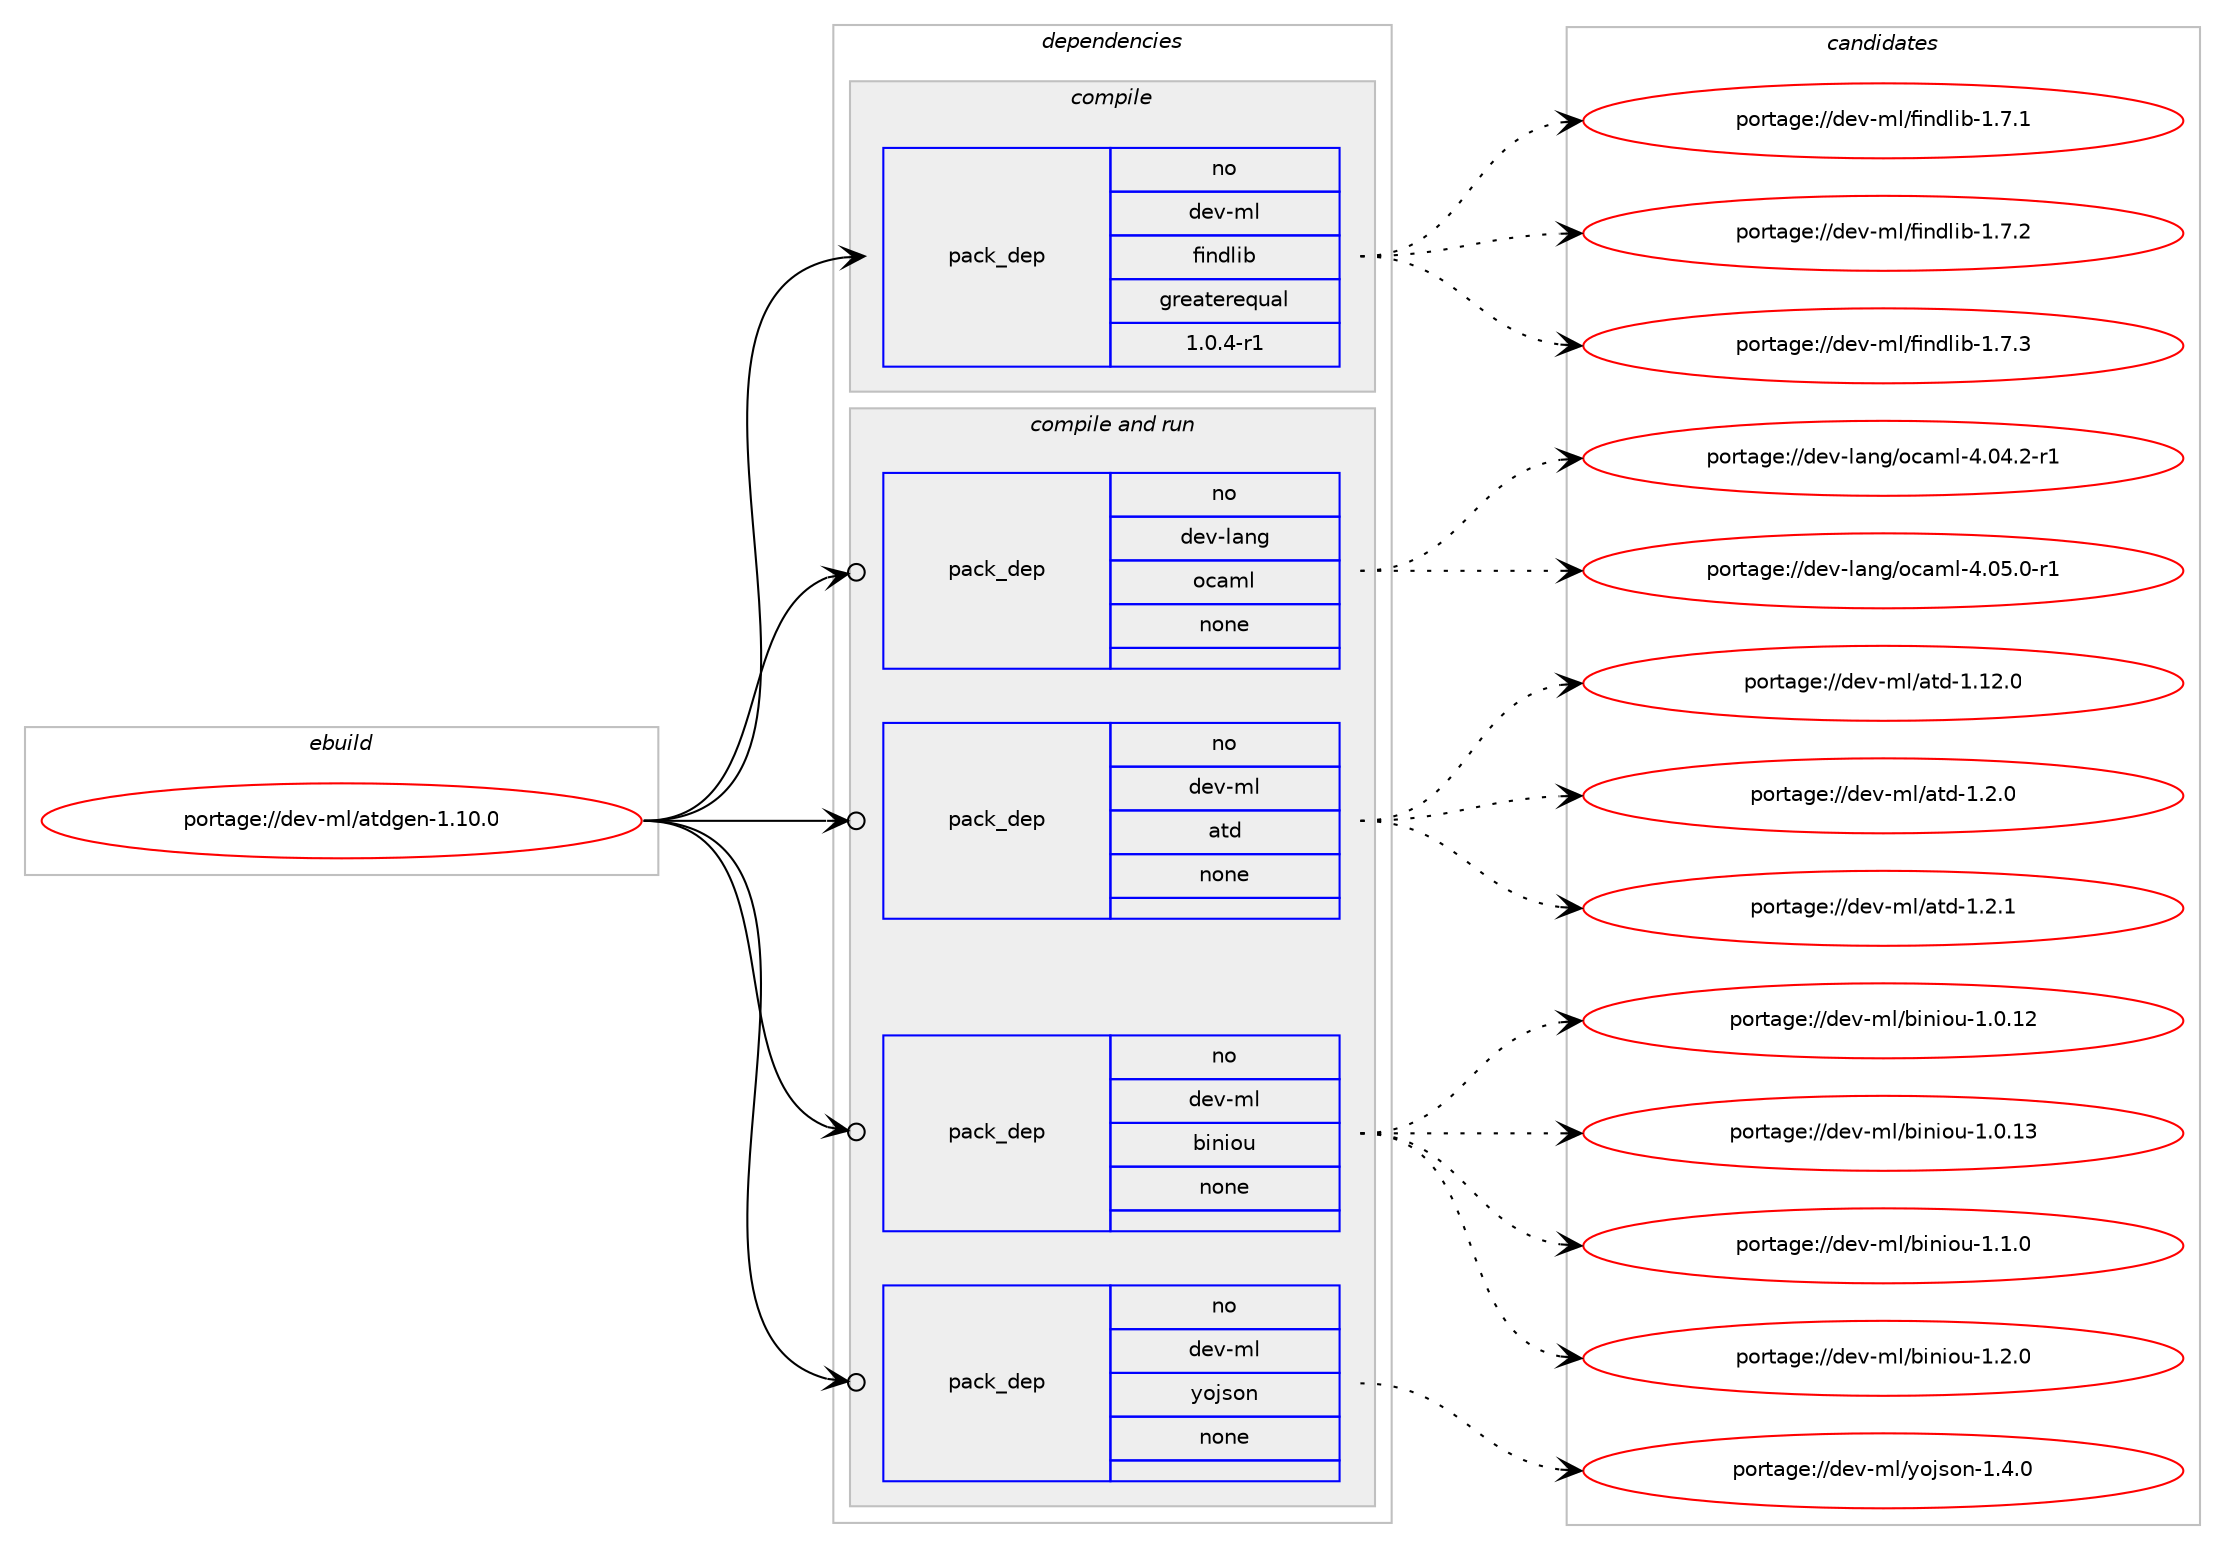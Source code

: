 digraph prolog {

# *************
# Graph options
# *************

newrank=true;
concentrate=true;
compound=true;
graph [rankdir=LR,fontname=Helvetica,fontsize=10,ranksep=1.5];#, ranksep=2.5, nodesep=0.2];
edge  [arrowhead=vee];
node  [fontname=Helvetica,fontsize=10];

# **********
# The ebuild
# **********

subgraph cluster_leftcol {
color=gray;
rank=same;
label=<<i>ebuild</i>>;
id [label="portage://dev-ml/atdgen-1.10.0", color=red, width=4, href="../dev-ml/atdgen-1.10.0.svg"];
}

# ****************
# The dependencies
# ****************

subgraph cluster_midcol {
color=gray;
label=<<i>dependencies</i>>;
subgraph cluster_compile {
fillcolor="#eeeeee";
style=filled;
label=<<i>compile</i>>;
subgraph pack80291 {
dependency105758 [label=<<TABLE BORDER="0" CELLBORDER="1" CELLSPACING="0" CELLPADDING="4" WIDTH="220"><TR><TD ROWSPAN="6" CELLPADDING="30">pack_dep</TD></TR><TR><TD WIDTH="110">no</TD></TR><TR><TD>dev-ml</TD></TR><TR><TD>findlib</TD></TR><TR><TD>greaterequal</TD></TR><TR><TD>1.0.4-r1</TD></TR></TABLE>>, shape=none, color=blue];
}
id:e -> dependency105758:w [weight=20,style="solid",arrowhead="vee"];
}
subgraph cluster_compileandrun {
fillcolor="#eeeeee";
style=filled;
label=<<i>compile and run</i>>;
subgraph pack80292 {
dependency105759 [label=<<TABLE BORDER="0" CELLBORDER="1" CELLSPACING="0" CELLPADDING="4" WIDTH="220"><TR><TD ROWSPAN="6" CELLPADDING="30">pack_dep</TD></TR><TR><TD WIDTH="110">no</TD></TR><TR><TD>dev-lang</TD></TR><TR><TD>ocaml</TD></TR><TR><TD>none</TD></TR><TR><TD></TD></TR></TABLE>>, shape=none, color=blue];
}
id:e -> dependency105759:w [weight=20,style="solid",arrowhead="odotvee"];
subgraph pack80293 {
dependency105760 [label=<<TABLE BORDER="0" CELLBORDER="1" CELLSPACING="0" CELLPADDING="4" WIDTH="220"><TR><TD ROWSPAN="6" CELLPADDING="30">pack_dep</TD></TR><TR><TD WIDTH="110">no</TD></TR><TR><TD>dev-ml</TD></TR><TR><TD>atd</TD></TR><TR><TD>none</TD></TR><TR><TD></TD></TR></TABLE>>, shape=none, color=blue];
}
id:e -> dependency105760:w [weight=20,style="solid",arrowhead="odotvee"];
subgraph pack80294 {
dependency105761 [label=<<TABLE BORDER="0" CELLBORDER="1" CELLSPACING="0" CELLPADDING="4" WIDTH="220"><TR><TD ROWSPAN="6" CELLPADDING="30">pack_dep</TD></TR><TR><TD WIDTH="110">no</TD></TR><TR><TD>dev-ml</TD></TR><TR><TD>biniou</TD></TR><TR><TD>none</TD></TR><TR><TD></TD></TR></TABLE>>, shape=none, color=blue];
}
id:e -> dependency105761:w [weight=20,style="solid",arrowhead="odotvee"];
subgraph pack80295 {
dependency105762 [label=<<TABLE BORDER="0" CELLBORDER="1" CELLSPACING="0" CELLPADDING="4" WIDTH="220"><TR><TD ROWSPAN="6" CELLPADDING="30">pack_dep</TD></TR><TR><TD WIDTH="110">no</TD></TR><TR><TD>dev-ml</TD></TR><TR><TD>yojson</TD></TR><TR><TD>none</TD></TR><TR><TD></TD></TR></TABLE>>, shape=none, color=blue];
}
id:e -> dependency105762:w [weight=20,style="solid",arrowhead="odotvee"];
}
subgraph cluster_run {
fillcolor="#eeeeee";
style=filled;
label=<<i>run</i>>;
}
}

# **************
# The candidates
# **************

subgraph cluster_choices {
rank=same;
color=gray;
label=<<i>candidates</i>>;

subgraph choice80291 {
color=black;
nodesep=1;
choiceportage100101118451091084710210511010010810598454946554649 [label="portage://dev-ml/findlib-1.7.1", color=red, width=4,href="../dev-ml/findlib-1.7.1.svg"];
choiceportage100101118451091084710210511010010810598454946554650 [label="portage://dev-ml/findlib-1.7.2", color=red, width=4,href="../dev-ml/findlib-1.7.2.svg"];
choiceportage100101118451091084710210511010010810598454946554651 [label="portage://dev-ml/findlib-1.7.3", color=red, width=4,href="../dev-ml/findlib-1.7.3.svg"];
dependency105758:e -> choiceportage100101118451091084710210511010010810598454946554649:w [style=dotted,weight="100"];
dependency105758:e -> choiceportage100101118451091084710210511010010810598454946554650:w [style=dotted,weight="100"];
dependency105758:e -> choiceportage100101118451091084710210511010010810598454946554651:w [style=dotted,weight="100"];
}
subgraph choice80292 {
color=black;
nodesep=1;
choiceportage1001011184510897110103471119997109108455246485246504511449 [label="portage://dev-lang/ocaml-4.04.2-r1", color=red, width=4,href="../dev-lang/ocaml-4.04.2-r1.svg"];
choiceportage1001011184510897110103471119997109108455246485346484511449 [label="portage://dev-lang/ocaml-4.05.0-r1", color=red, width=4,href="../dev-lang/ocaml-4.05.0-r1.svg"];
dependency105759:e -> choiceportage1001011184510897110103471119997109108455246485246504511449:w [style=dotted,weight="100"];
dependency105759:e -> choiceportage1001011184510897110103471119997109108455246485346484511449:w [style=dotted,weight="100"];
}
subgraph choice80293 {
color=black;
nodesep=1;
choiceportage10010111845109108479711610045494649504648 [label="portage://dev-ml/atd-1.12.0", color=red, width=4,href="../dev-ml/atd-1.12.0.svg"];
choiceportage100101118451091084797116100454946504648 [label="portage://dev-ml/atd-1.2.0", color=red, width=4,href="../dev-ml/atd-1.2.0.svg"];
choiceportage100101118451091084797116100454946504649 [label="portage://dev-ml/atd-1.2.1", color=red, width=4,href="../dev-ml/atd-1.2.1.svg"];
dependency105760:e -> choiceportage10010111845109108479711610045494649504648:w [style=dotted,weight="100"];
dependency105760:e -> choiceportage100101118451091084797116100454946504648:w [style=dotted,weight="100"];
dependency105760:e -> choiceportage100101118451091084797116100454946504649:w [style=dotted,weight="100"];
}
subgraph choice80294 {
color=black;
nodesep=1;
choiceportage10010111845109108479810511010511111745494648464950 [label="portage://dev-ml/biniou-1.0.12", color=red, width=4,href="../dev-ml/biniou-1.0.12.svg"];
choiceportage10010111845109108479810511010511111745494648464951 [label="portage://dev-ml/biniou-1.0.13", color=red, width=4,href="../dev-ml/biniou-1.0.13.svg"];
choiceportage100101118451091084798105110105111117454946494648 [label="portage://dev-ml/biniou-1.1.0", color=red, width=4,href="../dev-ml/biniou-1.1.0.svg"];
choiceportage100101118451091084798105110105111117454946504648 [label="portage://dev-ml/biniou-1.2.0", color=red, width=4,href="../dev-ml/biniou-1.2.0.svg"];
dependency105761:e -> choiceportage10010111845109108479810511010511111745494648464950:w [style=dotted,weight="100"];
dependency105761:e -> choiceportage10010111845109108479810511010511111745494648464951:w [style=dotted,weight="100"];
dependency105761:e -> choiceportage100101118451091084798105110105111117454946494648:w [style=dotted,weight="100"];
dependency105761:e -> choiceportage100101118451091084798105110105111117454946504648:w [style=dotted,weight="100"];
}
subgraph choice80295 {
color=black;
nodesep=1;
choiceportage1001011184510910847121111106115111110454946524648 [label="portage://dev-ml/yojson-1.4.0", color=red, width=4,href="../dev-ml/yojson-1.4.0.svg"];
dependency105762:e -> choiceportage1001011184510910847121111106115111110454946524648:w [style=dotted,weight="100"];
}
}

}
